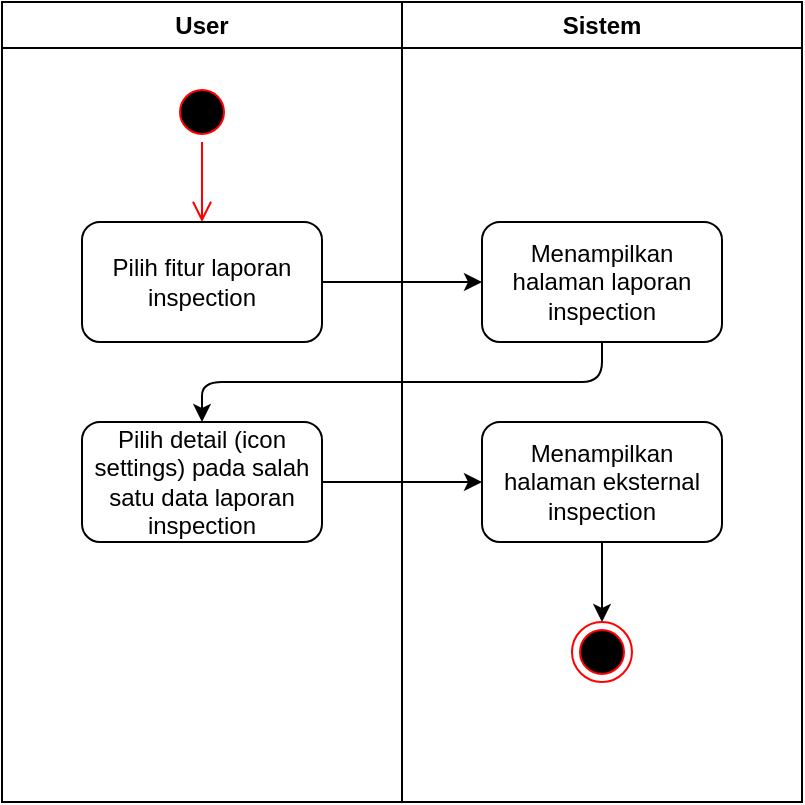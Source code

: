 <mxfile>
    <diagram id="dbDP3T94L93EcM5gTZp7" name="Page-1">
        <mxGraphModel dx="1072" dy="444" grid="1" gridSize="10" guides="1" tooltips="1" connect="1" arrows="1" fold="1" page="1" pageScale="1" pageWidth="850" pageHeight="1100" math="0" shadow="0">
            <root>
                <mxCell id="0"/>
                <mxCell id="1" parent="0"/>
                <mxCell id="4" value="User" style="swimlane;whiteSpace=wrap;html=1;" vertex="1" parent="1">
                    <mxGeometry x="80" y="80" width="200" height="400" as="geometry"/>
                </mxCell>
                <mxCell id="5" value="" style="ellipse;html=1;shape=startState;fillColor=#000000;strokeColor=#ff0000;" vertex="1" parent="4">
                    <mxGeometry x="85" y="40" width="30" height="30" as="geometry"/>
                </mxCell>
                <mxCell id="6" value="" style="edgeStyle=orthogonalEdgeStyle;html=1;verticalAlign=bottom;endArrow=open;endSize=8;strokeColor=#ff0000;entryX=0.5;entryY=0;entryDx=0;entryDy=0;" edge="1" parent="4" source="5" target="7">
                    <mxGeometry relative="1" as="geometry">
                        <mxPoint x="110" y="130" as="targetPoint"/>
                    </mxGeometry>
                </mxCell>
                <mxCell id="7" value="Pilih fitur laporan inspection" style="rounded=1;whiteSpace=wrap;html=1;" vertex="1" parent="4">
                    <mxGeometry x="40" y="110" width="120" height="60" as="geometry"/>
                </mxCell>
                <mxCell id="8" value="Pilih detail (icon settings) pada salah satu data laporan inspection" style="rounded=1;whiteSpace=wrap;html=1;" vertex="1" parent="4">
                    <mxGeometry x="40" y="210" width="120" height="60" as="geometry"/>
                </mxCell>
                <mxCell id="9" value="Sistem" style="swimlane;whiteSpace=wrap;html=1;" vertex="1" parent="1">
                    <mxGeometry x="280" y="80" width="200" height="400" as="geometry"/>
                </mxCell>
                <mxCell id="10" value="Menampilkan halaman laporan inspection" style="rounded=1;whiteSpace=wrap;html=1;" vertex="1" parent="9">
                    <mxGeometry x="40" y="110" width="120" height="60" as="geometry"/>
                </mxCell>
                <mxCell id="11" value="" style="edgeStyle=none;html=1;" edge="1" parent="9" source="12" target="13">
                    <mxGeometry relative="1" as="geometry"/>
                </mxCell>
                <mxCell id="12" value="Menampilkan halaman eksternal inspection" style="rounded=1;whiteSpace=wrap;html=1;" vertex="1" parent="9">
                    <mxGeometry x="40" y="210" width="120" height="60" as="geometry"/>
                </mxCell>
                <mxCell id="13" value="" style="ellipse;html=1;shape=endState;fillColor=#000000;strokeColor=#ff0000;" vertex="1" parent="9">
                    <mxGeometry x="85" y="310" width="30" height="30" as="geometry"/>
                </mxCell>
                <mxCell id="14" value="" style="edgeStyle=none;html=1;" edge="1" parent="1" source="7" target="10">
                    <mxGeometry relative="1" as="geometry"/>
                </mxCell>
                <mxCell id="15" value="" style="edgeStyle=none;html=1;exitX=0.5;exitY=1;exitDx=0;exitDy=0;entryX=0.5;entryY=0;entryDx=0;entryDy=0;" edge="1" parent="1" source="10" target="8">
                    <mxGeometry relative="1" as="geometry">
                        <Array as="points">
                            <mxPoint x="380" y="270"/>
                            <mxPoint x="180" y="270"/>
                        </Array>
                    </mxGeometry>
                </mxCell>
                <mxCell id="16" value="" style="edgeStyle=none;html=1;" edge="1" parent="1" source="8" target="12">
                    <mxGeometry relative="1" as="geometry"/>
                </mxCell>
            </root>
        </mxGraphModel>
    </diagram>
</mxfile>